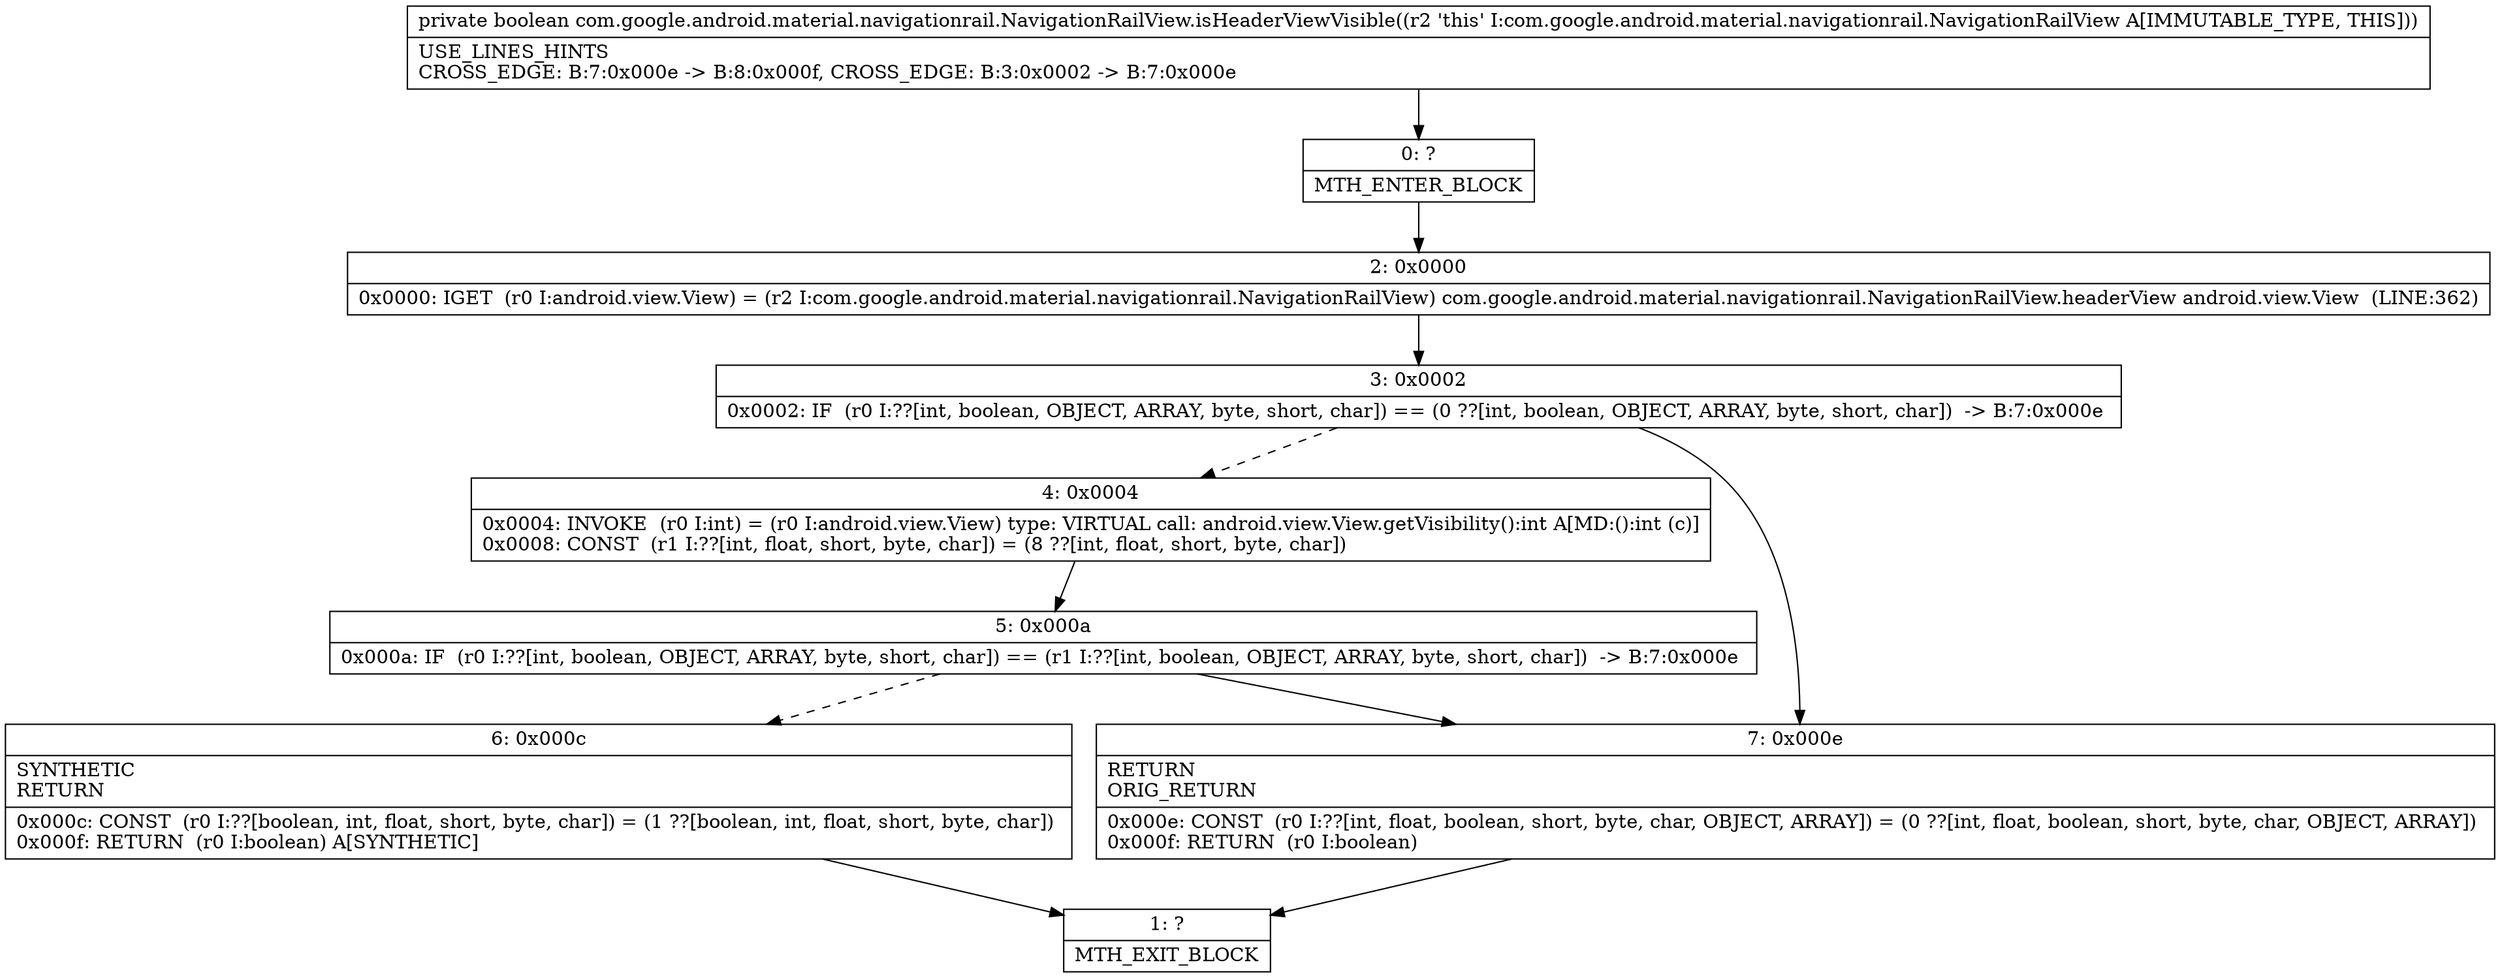 digraph "CFG forcom.google.android.material.navigationrail.NavigationRailView.isHeaderViewVisible()Z" {
Node_0 [shape=record,label="{0\:\ ?|MTH_ENTER_BLOCK\l}"];
Node_2 [shape=record,label="{2\:\ 0x0000|0x0000: IGET  (r0 I:android.view.View) = (r2 I:com.google.android.material.navigationrail.NavigationRailView) com.google.android.material.navigationrail.NavigationRailView.headerView android.view.View  (LINE:362)\l}"];
Node_3 [shape=record,label="{3\:\ 0x0002|0x0002: IF  (r0 I:??[int, boolean, OBJECT, ARRAY, byte, short, char]) == (0 ??[int, boolean, OBJECT, ARRAY, byte, short, char])  \-\> B:7:0x000e \l}"];
Node_4 [shape=record,label="{4\:\ 0x0004|0x0004: INVOKE  (r0 I:int) = (r0 I:android.view.View) type: VIRTUAL call: android.view.View.getVisibility():int A[MD:():int (c)]\l0x0008: CONST  (r1 I:??[int, float, short, byte, char]) = (8 ??[int, float, short, byte, char]) \l}"];
Node_5 [shape=record,label="{5\:\ 0x000a|0x000a: IF  (r0 I:??[int, boolean, OBJECT, ARRAY, byte, short, char]) == (r1 I:??[int, boolean, OBJECT, ARRAY, byte, short, char])  \-\> B:7:0x000e \l}"];
Node_6 [shape=record,label="{6\:\ 0x000c|SYNTHETIC\lRETURN\l|0x000c: CONST  (r0 I:??[boolean, int, float, short, byte, char]) = (1 ??[boolean, int, float, short, byte, char]) \l0x000f: RETURN  (r0 I:boolean) A[SYNTHETIC]\l}"];
Node_1 [shape=record,label="{1\:\ ?|MTH_EXIT_BLOCK\l}"];
Node_7 [shape=record,label="{7\:\ 0x000e|RETURN\lORIG_RETURN\l|0x000e: CONST  (r0 I:??[int, float, boolean, short, byte, char, OBJECT, ARRAY]) = (0 ??[int, float, boolean, short, byte, char, OBJECT, ARRAY]) \l0x000f: RETURN  (r0 I:boolean) \l}"];
MethodNode[shape=record,label="{private boolean com.google.android.material.navigationrail.NavigationRailView.isHeaderViewVisible((r2 'this' I:com.google.android.material.navigationrail.NavigationRailView A[IMMUTABLE_TYPE, THIS]))  | USE_LINES_HINTS\lCROSS_EDGE: B:7:0x000e \-\> B:8:0x000f, CROSS_EDGE: B:3:0x0002 \-\> B:7:0x000e\l}"];
MethodNode -> Node_0;Node_0 -> Node_2;
Node_2 -> Node_3;
Node_3 -> Node_4[style=dashed];
Node_3 -> Node_7;
Node_4 -> Node_5;
Node_5 -> Node_6[style=dashed];
Node_5 -> Node_7;
Node_6 -> Node_1;
Node_7 -> Node_1;
}

